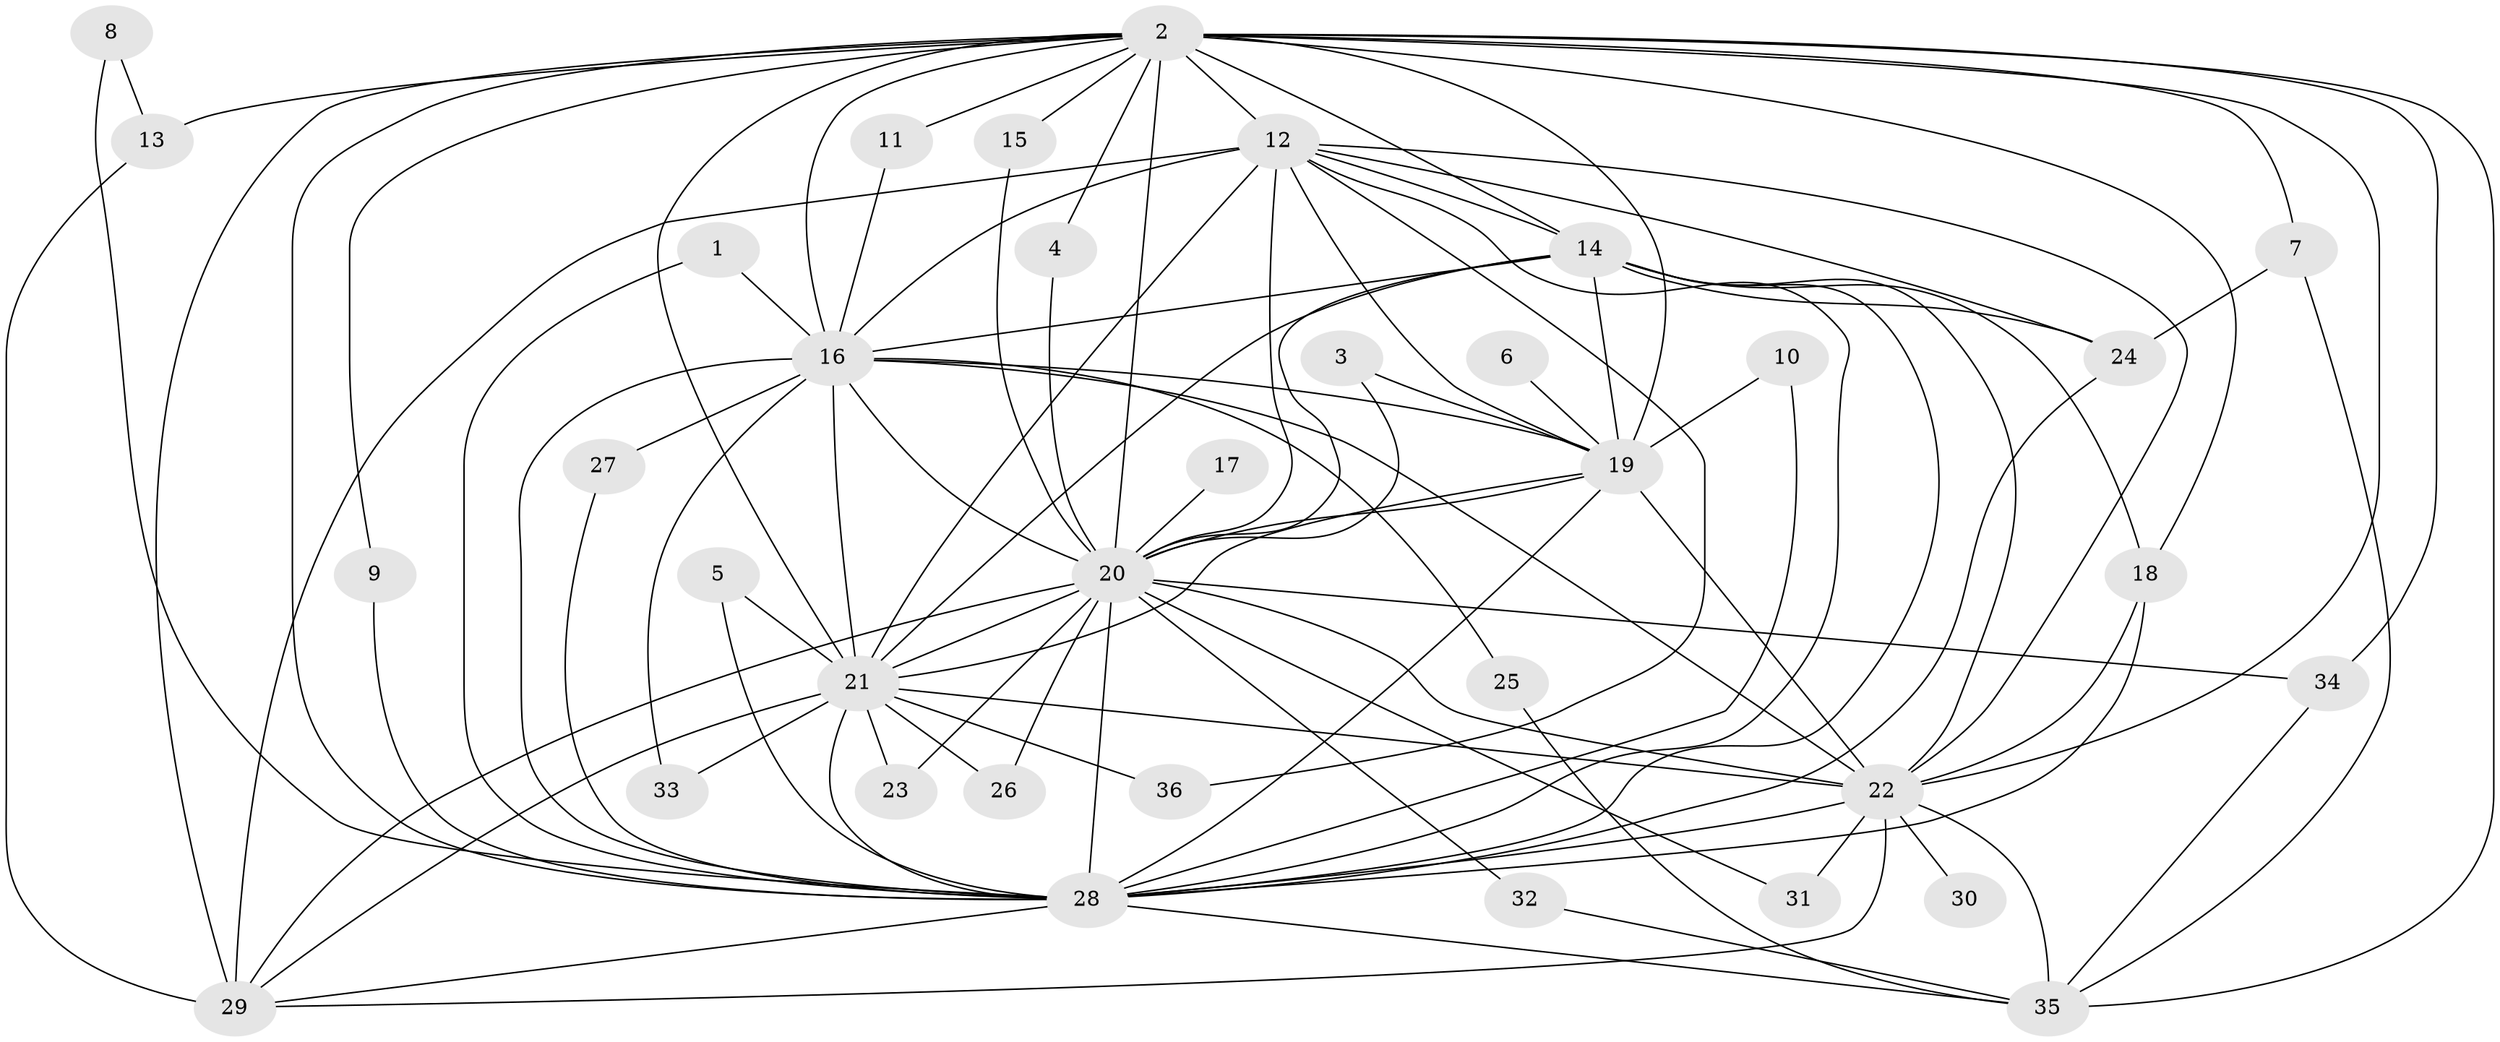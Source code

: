 // original degree distribution, {19: 0.014084507042253521, 15: 0.028169014084507043, 24: 0.014084507042253521, 16: 0.028169014084507043, 14: 0.028169014084507043, 13: 0.014084507042253521, 23: 0.014084507042253521, 2: 0.5352112676056338, 3: 0.14084507042253522, 7: 0.014084507042253521, 5: 0.056338028169014086, 4: 0.11267605633802817}
// Generated by graph-tools (version 1.1) at 2025/25/03/09/25 03:25:45]
// undirected, 36 vertices, 97 edges
graph export_dot {
graph [start="1"]
  node [color=gray90,style=filled];
  1;
  2;
  3;
  4;
  5;
  6;
  7;
  8;
  9;
  10;
  11;
  12;
  13;
  14;
  15;
  16;
  17;
  18;
  19;
  20;
  21;
  22;
  23;
  24;
  25;
  26;
  27;
  28;
  29;
  30;
  31;
  32;
  33;
  34;
  35;
  36;
  1 -- 16 [weight=1.0];
  1 -- 28 [weight=1.0];
  2 -- 4 [weight=1.0];
  2 -- 7 [weight=1.0];
  2 -- 9 [weight=1.0];
  2 -- 11 [weight=1.0];
  2 -- 12 [weight=3.0];
  2 -- 13 [weight=2.0];
  2 -- 14 [weight=2.0];
  2 -- 15 [weight=1.0];
  2 -- 16 [weight=3.0];
  2 -- 18 [weight=1.0];
  2 -- 19 [weight=2.0];
  2 -- 20 [weight=3.0];
  2 -- 21 [weight=3.0];
  2 -- 22 [weight=2.0];
  2 -- 28 [weight=3.0];
  2 -- 29 [weight=1.0];
  2 -- 34 [weight=1.0];
  2 -- 35 [weight=1.0];
  3 -- 19 [weight=1.0];
  3 -- 20 [weight=1.0];
  4 -- 20 [weight=1.0];
  5 -- 21 [weight=1.0];
  5 -- 28 [weight=2.0];
  6 -- 19 [weight=1.0];
  7 -- 24 [weight=1.0];
  7 -- 35 [weight=1.0];
  8 -- 13 [weight=1.0];
  8 -- 28 [weight=1.0];
  9 -- 28 [weight=1.0];
  10 -- 19 [weight=1.0];
  10 -- 28 [weight=1.0];
  11 -- 16 [weight=1.0];
  12 -- 14 [weight=1.0];
  12 -- 16 [weight=2.0];
  12 -- 19 [weight=2.0];
  12 -- 20 [weight=1.0];
  12 -- 21 [weight=1.0];
  12 -- 22 [weight=1.0];
  12 -- 24 [weight=1.0];
  12 -- 28 [weight=1.0];
  12 -- 29 [weight=1.0];
  12 -- 36 [weight=1.0];
  13 -- 29 [weight=1.0];
  14 -- 16 [weight=2.0];
  14 -- 18 [weight=1.0];
  14 -- 19 [weight=1.0];
  14 -- 20 [weight=1.0];
  14 -- 21 [weight=1.0];
  14 -- 22 [weight=1.0];
  14 -- 24 [weight=2.0];
  14 -- 28 [weight=1.0];
  15 -- 20 [weight=1.0];
  16 -- 19 [weight=2.0];
  16 -- 20 [weight=1.0];
  16 -- 21 [weight=2.0];
  16 -- 22 [weight=2.0];
  16 -- 25 [weight=1.0];
  16 -- 27 [weight=1.0];
  16 -- 28 [weight=1.0];
  16 -- 33 [weight=1.0];
  17 -- 20 [weight=2.0];
  18 -- 22 [weight=1.0];
  18 -- 28 [weight=1.0];
  19 -- 20 [weight=2.0];
  19 -- 21 [weight=1.0];
  19 -- 22 [weight=1.0];
  19 -- 28 [weight=2.0];
  20 -- 21 [weight=1.0];
  20 -- 22 [weight=1.0];
  20 -- 23 [weight=1.0];
  20 -- 26 [weight=1.0];
  20 -- 28 [weight=3.0];
  20 -- 29 [weight=1.0];
  20 -- 31 [weight=2.0];
  20 -- 32 [weight=1.0];
  20 -- 34 [weight=1.0];
  21 -- 22 [weight=1.0];
  21 -- 23 [weight=1.0];
  21 -- 26 [weight=1.0];
  21 -- 28 [weight=1.0];
  21 -- 29 [weight=1.0];
  21 -- 33 [weight=1.0];
  21 -- 36 [weight=1.0];
  22 -- 28 [weight=2.0];
  22 -- 29 [weight=2.0];
  22 -- 30 [weight=1.0];
  22 -- 31 [weight=2.0];
  22 -- 35 [weight=1.0];
  24 -- 28 [weight=1.0];
  25 -- 35 [weight=1.0];
  27 -- 28 [weight=1.0];
  28 -- 29 [weight=1.0];
  28 -- 35 [weight=1.0];
  32 -- 35 [weight=1.0];
  34 -- 35 [weight=1.0];
}
